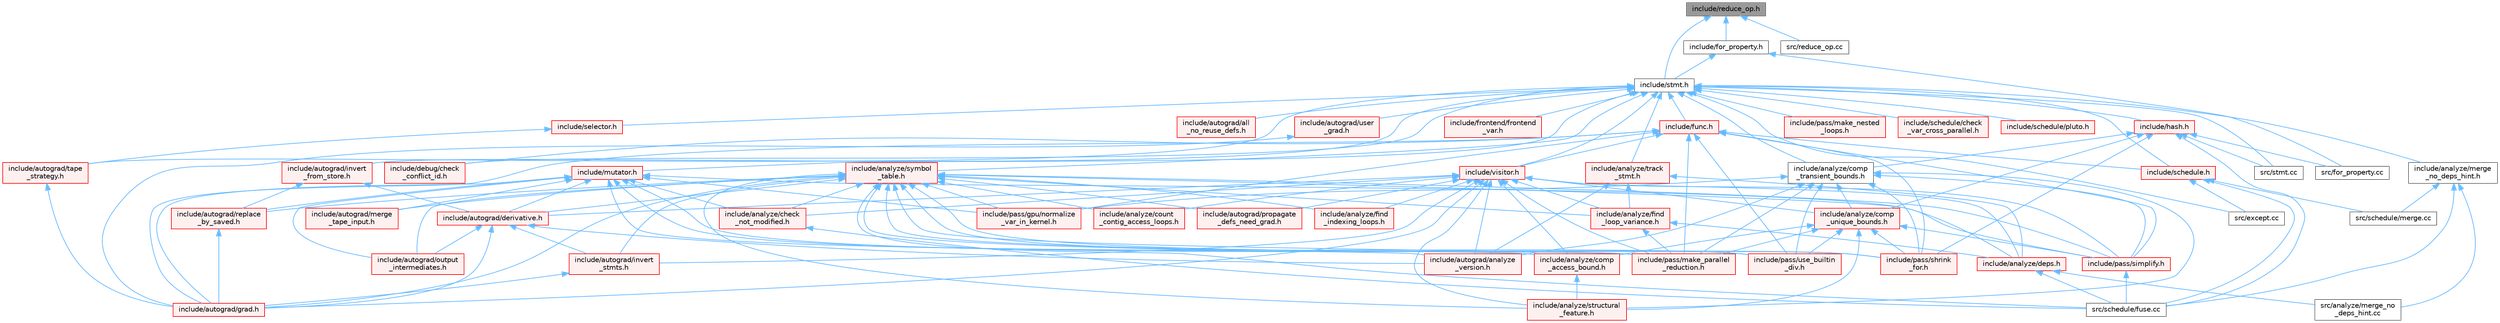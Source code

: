digraph "include/reduce_op.h"
{
 // LATEX_PDF_SIZE
  bgcolor="transparent";
  edge [fontname=Helvetica,fontsize=10,labelfontname=Helvetica,labelfontsize=10];
  node [fontname=Helvetica,fontsize=10,shape=box,height=0.2,width=0.4];
  Node1 [label="include/reduce_op.h",height=0.2,width=0.4,color="gray40", fillcolor="grey60", style="filled", fontcolor="black",tooltip=" "];
  Node1 -> Node2 [dir="back",color="steelblue1",style="solid"];
  Node2 [label="include/for_property.h",height=0.2,width=0.4,color="grey40", fillcolor="white", style="filled",URL="$for__property_8h.html",tooltip=" "];
  Node2 -> Node3 [dir="back",color="steelblue1",style="solid"];
  Node3 [label="include/stmt.h",height=0.2,width=0.4,color="grey40", fillcolor="white", style="filled",URL="$stmt_8h.html",tooltip=" "];
  Node3 -> Node4 [dir="back",color="steelblue1",style="solid"];
  Node4 [label="include/analyze/comp\l_transient_bounds.h",height=0.2,width=0.4,color="grey40", fillcolor="white", style="filled",URL="$comp__transient__bounds_8h.html",tooltip=" "];
  Node4 -> Node5 [dir="back",color="steelblue1",style="solid"];
  Node5 [label="include/analyze/comp\l_unique_bounds.h",height=0.2,width=0.4,color="red", fillcolor="#FFF0F0", style="filled",URL="$comp__unique__bounds_8h.html",tooltip=" "];
  Node5 -> Node6 [dir="back",color="steelblue1",style="solid"];
  Node6 [label="include/analyze/comp\l_access_bound.h",height=0.2,width=0.4,color="red", fillcolor="#FFF0F0", style="filled",URL="$comp__access__bound_8h.html",tooltip=" "];
  Node6 -> Node7 [dir="back",color="steelblue1",style="solid"];
  Node7 [label="include/analyze/structural\l_feature.h",height=0.2,width=0.4,color="red", fillcolor="#FFF0F0", style="filled",URL="$structural__feature_8h.html",tooltip=" "];
  Node5 -> Node7 [dir="back",color="steelblue1",style="solid"];
  Node5 -> Node17 [dir="back",color="steelblue1",style="solid"];
  Node17 [label="include/pass/make_parallel\l_reduction.h",height=0.2,width=0.4,color="red", fillcolor="#FFF0F0", style="filled",URL="$make__parallel__reduction_8h.html",tooltip=" "];
  Node5 -> Node23 [dir="back",color="steelblue1",style="solid"];
  Node23 [label="include/pass/shrink\l_for.h",height=0.2,width=0.4,color="red", fillcolor="#FFF0F0", style="filled",URL="$shrink__for_8h.html",tooltip=" "];
  Node5 -> Node25 [dir="back",color="steelblue1",style="solid"];
  Node25 [label="include/pass/simplify.h",height=0.2,width=0.4,color="red", fillcolor="#FFF0F0", style="filled",URL="$simplify_8h.html",tooltip=" "];
  Node25 -> Node14 [dir="back",color="steelblue1",style="solid"];
  Node14 [label="src/schedule/fuse.cc",height=0.2,width=0.4,color="grey40", fillcolor="white", style="filled",URL="$fuse_8cc.html",tooltip=" "];
  Node5 -> Node40 [dir="back",color="steelblue1",style="solid"];
  Node40 [label="include/pass/use_builtin\l_div.h",height=0.2,width=0.4,color="red", fillcolor="#FFF0F0", style="filled",URL="$use__builtin__div_8h.html",tooltip=" "];
  Node4 -> Node7 [dir="back",color="steelblue1",style="solid"];
  Node4 -> Node44 [dir="back",color="steelblue1",style="solid"];
  Node44 [label="include/autograd/analyze\l_version.h",height=0.2,width=0.4,color="red", fillcolor="#FFF0F0", style="filled",URL="$analyze__version_8h.html",tooltip=" "];
  Node4 -> Node46 [dir="back",color="steelblue1",style="solid"];
  Node46 [label="include/pass/gpu/normalize\l_var_in_kernel.h",height=0.2,width=0.4,color="red", fillcolor="#FFF0F0", style="filled",URL="$normalize__var__in__kernel_8h.html",tooltip=" "];
  Node4 -> Node17 [dir="back",color="steelblue1",style="solid"];
  Node4 -> Node23 [dir="back",color="steelblue1",style="solid"];
  Node4 -> Node25 [dir="back",color="steelblue1",style="solid"];
  Node4 -> Node40 [dir="back",color="steelblue1",style="solid"];
  Node3 -> Node47 [dir="back",color="steelblue1",style="solid"];
  Node47 [label="include/analyze/merge\l_no_deps_hint.h",height=0.2,width=0.4,color="grey40", fillcolor="white", style="filled",URL="$merge__no__deps__hint_8h.html",tooltip=" "];
  Node47 -> Node48 [dir="back",color="steelblue1",style="solid"];
  Node48 [label="src/analyze/merge_no\l_deps_hint.cc",height=0.2,width=0.4,color="grey40", fillcolor="white", style="filled",URL="$merge__no__deps__hint_8cc.html",tooltip=" "];
  Node47 -> Node14 [dir="back",color="steelblue1",style="solid"];
  Node47 -> Node49 [dir="back",color="steelblue1",style="solid"];
  Node49 [label="src/schedule/merge.cc",height=0.2,width=0.4,color="grey40", fillcolor="white", style="filled",URL="$merge_8cc.html",tooltip=" "];
  Node3 -> Node50 [dir="back",color="steelblue1",style="solid"];
  Node50 [label="include/analyze/symbol\l_table.h",height=0.2,width=0.4,color="red", fillcolor="#FFF0F0", style="filled",URL="$symbol__table_8h.html",tooltip=" "];
  Node50 -> Node51 [dir="back",color="steelblue1",style="solid"];
  Node51 [label="include/analyze/check\l_not_modified.h",height=0.2,width=0.4,color="red", fillcolor="#FFF0F0", style="filled",URL="$check__not__modified_8h.html",tooltip=" "];
  Node51 -> Node14 [dir="back",color="steelblue1",style="solid"];
  Node50 -> Node6 [dir="back",color="steelblue1",style="solid"];
  Node50 -> Node56 [dir="back",color="steelblue1",style="solid"];
  Node56 [label="include/analyze/count\l_contig_access_loops.h",height=0.2,width=0.4,color="red", fillcolor="#FFF0F0", style="filled",URL="$count__contig__access__loops_8h.html",tooltip=" "];
  Node50 -> Node58 [dir="back",color="steelblue1",style="solid"];
  Node58 [label="include/analyze/deps.h",height=0.2,width=0.4,color="red", fillcolor="#FFF0F0", style="filled",URL="$deps_8h.html",tooltip=" "];
  Node58 -> Node48 [dir="back",color="steelblue1",style="solid"];
  Node58 -> Node14 [dir="back",color="steelblue1",style="solid"];
  Node50 -> Node76 [dir="back",color="steelblue1",style="solid"];
  Node76 [label="include/analyze/find\l_indexing_loops.h",height=0.2,width=0.4,color="red", fillcolor="#FFF0F0", style="filled",URL="$find__indexing__loops_8h.html",tooltip=" "];
  Node50 -> Node79 [dir="back",color="steelblue1",style="solid"];
  Node79 [label="include/analyze/find\l_loop_variance.h",height=0.2,width=0.4,color="red", fillcolor="#FFF0F0", style="filled",URL="$find__loop__variance_8h.html",tooltip=" "];
  Node79 -> Node58 [dir="back",color="steelblue1",style="solid"];
  Node79 -> Node17 [dir="back",color="steelblue1",style="solid"];
  Node50 -> Node7 [dir="back",color="steelblue1",style="solid"];
  Node50 -> Node44 [dir="back",color="steelblue1",style="solid"];
  Node50 -> Node85 [dir="back",color="steelblue1",style="solid"];
  Node85 [label="include/autograd/derivative.h",height=0.2,width=0.4,color="red", fillcolor="#FFF0F0", style="filled",URL="$derivative_8h.html",tooltip=" "];
  Node85 -> Node44 [dir="back",color="steelblue1",style="solid"];
  Node85 -> Node87 [dir="back",color="steelblue1",style="solid"];
  Node87 [label="include/autograd/grad.h",height=0.2,width=0.4,color="red", fillcolor="#FFF0F0", style="filled",URL="$grad_8h.html",tooltip=" "];
  Node85 -> Node88 [dir="back",color="steelblue1",style="solid"];
  Node88 [label="include/autograd/invert\l_stmts.h",height=0.2,width=0.4,color="red", fillcolor="#FFF0F0", style="filled",URL="$invert__stmts_8h.html",tooltip=" "];
  Node88 -> Node87 [dir="back",color="steelblue1",style="solid"];
  Node85 -> Node89 [dir="back",color="steelblue1",style="solid"];
  Node89 [label="include/autograd/output\l_intermediates.h",height=0.2,width=0.4,color="red", fillcolor="#FFF0F0", style="filled",URL="$output__intermediates_8h.html",tooltip=" "];
  Node50 -> Node87 [dir="back",color="steelblue1",style="solid"];
  Node50 -> Node88 [dir="back",color="steelblue1",style="solid"];
  Node50 -> Node91 [dir="back",color="steelblue1",style="solid"];
  Node91 [label="include/autograd/merge\l_tape_input.h",height=0.2,width=0.4,color="red", fillcolor="#FFF0F0", style="filled",URL="$merge__tape__input_8h.html",tooltip=" "];
  Node50 -> Node89 [dir="back",color="steelblue1",style="solid"];
  Node50 -> Node93 [dir="back",color="steelblue1",style="solid"];
  Node93 [label="include/autograd/propagate\l_defs_need_grad.h",height=0.2,width=0.4,color="red", fillcolor="#FFF0F0", style="filled",URL="$propagate__defs__need__grad_8h.html",tooltip=" "];
  Node50 -> Node95 [dir="back",color="steelblue1",style="solid"];
  Node95 [label="include/autograd/replace\l_by_saved.h",height=0.2,width=0.4,color="red", fillcolor="#FFF0F0", style="filled",URL="$replace__by__saved_8h.html",tooltip=" "];
  Node95 -> Node87 [dir="back",color="steelblue1",style="solid"];
  Node50 -> Node46 [dir="back",color="steelblue1",style="solid"];
  Node50 -> Node17 [dir="back",color="steelblue1",style="solid"];
  Node50 -> Node23 [dir="back",color="steelblue1",style="solid"];
  Node50 -> Node25 [dir="back",color="steelblue1",style="solid"];
  Node50 -> Node40 [dir="back",color="steelblue1",style="solid"];
  Node50 -> Node14 [dir="back",color="steelblue1",style="solid"];
  Node3 -> Node145 [dir="back",color="steelblue1",style="solid"];
  Node145 [label="include/analyze/track\l_stmt.h",height=0.2,width=0.4,color="red", fillcolor="#FFF0F0", style="filled",URL="$track__stmt_8h.html",tooltip=" "];
  Node145 -> Node58 [dir="back",color="steelblue1",style="solid"];
  Node145 -> Node79 [dir="back",color="steelblue1",style="solid"];
  Node145 -> Node44 [dir="back",color="steelblue1",style="solid"];
  Node3 -> Node147 [dir="back",color="steelblue1",style="solid"];
  Node147 [label="include/autograd/all\l_no_reuse_defs.h",height=0.2,width=0.4,color="red", fillcolor="#FFF0F0", style="filled",URL="$all__no__reuse__defs_8h.html",tooltip=" "];
  Node3 -> Node149 [dir="back",color="steelblue1",style="solid"];
  Node149 [label="include/autograd/invert\l_from_store.h",height=0.2,width=0.4,color="red", fillcolor="#FFF0F0", style="filled",URL="$invert__from__store_8h.html",tooltip=" "];
  Node149 -> Node85 [dir="back",color="steelblue1",style="solid"];
  Node149 -> Node95 [dir="back",color="steelblue1",style="solid"];
  Node3 -> Node151 [dir="back",color="steelblue1",style="solid"];
  Node151 [label="include/autograd/tape\l_strategy.h",height=0.2,width=0.4,color="red", fillcolor="#FFF0F0", style="filled",URL="$tape__strategy_8h.html",tooltip=" "];
  Node151 -> Node87 [dir="back",color="steelblue1",style="solid"];
  Node3 -> Node152 [dir="back",color="steelblue1",style="solid"];
  Node152 [label="include/autograd/user\l_grad.h",height=0.2,width=0.4,color="red", fillcolor="#FFF0F0", style="filled",URL="$user__grad_8h.html",tooltip=" "];
  Node152 -> Node87 [dir="back",color="steelblue1",style="solid"];
  Node3 -> Node154 [dir="back",color="steelblue1",style="solid"];
  Node154 [label="include/debug/check\l_conflict_id.h",height=0.2,width=0.4,color="red", fillcolor="#FFF0F0", style="filled",URL="$check__conflict__id_8h.html",tooltip=" "];
  Node3 -> Node156 [dir="back",color="steelblue1",style="solid"];
  Node156 [label="include/frontend/frontend\l_var.h",height=0.2,width=0.4,color="red", fillcolor="#FFF0F0", style="filled",URL="$frontend__var_8h.html",tooltip=" "];
  Node3 -> Node158 [dir="back",color="steelblue1",style="solid"];
  Node158 [label="include/func.h",height=0.2,width=0.4,color="red", fillcolor="#FFF0F0", style="filled",URL="$func_8h.html",tooltip=" "];
  Node158 -> Node87 [dir="back",color="steelblue1",style="solid"];
  Node158 -> Node154 [dir="back",color="steelblue1",style="solid"];
  Node158 -> Node46 [dir="back",color="steelblue1",style="solid"];
  Node158 -> Node17 [dir="back",color="steelblue1",style="solid"];
  Node158 -> Node23 [dir="back",color="steelblue1",style="solid"];
  Node158 -> Node25 [dir="back",color="steelblue1",style="solid"];
  Node158 -> Node40 [dir="back",color="steelblue1",style="solid"];
  Node158 -> Node128 [dir="back",color="steelblue1",style="solid"];
  Node128 [label="include/schedule.h",height=0.2,width=0.4,color="red", fillcolor="#FFF0F0", style="filled",URL="$schedule_8h.html",tooltip=" "];
  Node128 -> Node129 [dir="back",color="steelblue1",style="solid"];
  Node129 [label="src/except.cc",height=0.2,width=0.4,color="grey40", fillcolor="white", style="filled",URL="$except_8cc.html",tooltip=" "];
  Node128 -> Node14 [dir="back",color="steelblue1",style="solid"];
  Node128 -> Node49 [dir="back",color="steelblue1",style="solid"];
  Node158 -> Node193 [dir="back",color="steelblue1",style="solid"];
  Node193 [label="include/visitor.h",height=0.2,width=0.4,color="red", fillcolor="#FFF0F0", style="filled",URL="$visitor_8h.html",tooltip=" "];
  Node193 -> Node51 [dir="back",color="steelblue1",style="solid"];
  Node193 -> Node6 [dir="back",color="steelblue1",style="solid"];
  Node193 -> Node5 [dir="back",color="steelblue1",style="solid"];
  Node193 -> Node56 [dir="back",color="steelblue1",style="solid"];
  Node193 -> Node58 [dir="back",color="steelblue1",style="solid"];
  Node193 -> Node76 [dir="back",color="steelblue1",style="solid"];
  Node193 -> Node79 [dir="back",color="steelblue1",style="solid"];
  Node193 -> Node7 [dir="back",color="steelblue1",style="solid"];
  Node193 -> Node44 [dir="back",color="steelblue1",style="solid"];
  Node193 -> Node85 [dir="back",color="steelblue1",style="solid"];
  Node193 -> Node87 [dir="back",color="steelblue1",style="solid"];
  Node193 -> Node88 [dir="back",color="steelblue1",style="solid"];
  Node193 -> Node93 [dir="back",color="steelblue1",style="solid"];
  Node193 -> Node17 [dir="back",color="steelblue1",style="solid"];
  Node193 -> Node25 [dir="back",color="steelblue1",style="solid"];
  Node3 -> Node204 [dir="back",color="steelblue1",style="solid"];
  Node204 [label="include/hash.h",height=0.2,width=0.4,color="red", fillcolor="#FFF0F0", style="filled",URL="$hash_8h.html",tooltip=" "];
  Node204 -> Node4 [dir="back",color="steelblue1",style="solid"];
  Node204 -> Node5 [dir="back",color="steelblue1",style="solid"];
  Node204 -> Node23 [dir="back",color="steelblue1",style="solid"];
  Node204 -> Node211 [dir="back",color="steelblue1",style="solid"];
  Node211 [label="src/for_property.cc",height=0.2,width=0.4,color="grey40", fillcolor="white", style="filled",URL="$for__property_8cc.html",tooltip=" "];
  Node204 -> Node14 [dir="back",color="steelblue1",style="solid"];
  Node204 -> Node215 [dir="back",color="steelblue1",style="solid"];
  Node215 [label="src/stmt.cc",height=0.2,width=0.4,color="grey40", fillcolor="white", style="filled",URL="$stmt_8cc.html",tooltip=" "];
  Node3 -> Node218 [dir="back",color="steelblue1",style="solid"];
  Node218 [label="include/mutator.h",height=0.2,width=0.4,color="red", fillcolor="#FFF0F0", style="filled",URL="$mutator_8h.html",tooltip=" "];
  Node218 -> Node51 [dir="back",color="steelblue1",style="solid"];
  Node218 -> Node85 [dir="back",color="steelblue1",style="solid"];
  Node218 -> Node87 [dir="back",color="steelblue1",style="solid"];
  Node218 -> Node91 [dir="back",color="steelblue1",style="solid"];
  Node218 -> Node89 [dir="back",color="steelblue1",style="solid"];
  Node218 -> Node95 [dir="back",color="steelblue1",style="solid"];
  Node218 -> Node46 [dir="back",color="steelblue1",style="solid"];
  Node218 -> Node17 [dir="back",color="steelblue1",style="solid"];
  Node218 -> Node23 [dir="back",color="steelblue1",style="solid"];
  Node218 -> Node25 [dir="back",color="steelblue1",style="solid"];
  Node218 -> Node40 [dir="back",color="steelblue1",style="solid"];
  Node3 -> Node235 [dir="back",color="steelblue1",style="solid"];
  Node235 [label="include/pass/make_nested\l_loops.h",height=0.2,width=0.4,color="red", fillcolor="#FFF0F0", style="filled",URL="$make__nested__loops_8h.html",tooltip=" "];
  Node3 -> Node128 [dir="back",color="steelblue1",style="solid"];
  Node3 -> Node236 [dir="back",color="steelblue1",style="solid"];
  Node236 [label="include/schedule/check\l_var_cross_parallel.h",height=0.2,width=0.4,color="red", fillcolor="#FFF0F0", style="filled",URL="$check__var__cross__parallel_8h.html",tooltip=" "];
  Node3 -> Node237 [dir="back",color="steelblue1",style="solid"];
  Node237 [label="include/schedule/pluto.h",height=0.2,width=0.4,color="red", fillcolor="#FFF0F0", style="filled",URL="$pluto_8h.html",tooltip=" "];
  Node3 -> Node238 [dir="back",color="steelblue1",style="solid"];
  Node238 [label="include/selector.h",height=0.2,width=0.4,color="red", fillcolor="#FFF0F0", style="filled",URL="$selector_8h.html",tooltip=" "];
  Node238 -> Node151 [dir="back",color="steelblue1",style="solid"];
  Node3 -> Node193 [dir="back",color="steelblue1",style="solid"];
  Node3 -> Node129 [dir="back",color="steelblue1",style="solid"];
  Node3 -> Node215 [dir="back",color="steelblue1",style="solid"];
  Node2 -> Node211 [dir="back",color="steelblue1",style="solid"];
  Node1 -> Node3 [dir="back",color="steelblue1",style="solid"];
  Node1 -> Node240 [dir="back",color="steelblue1",style="solid"];
  Node240 [label="src/reduce_op.cc",height=0.2,width=0.4,color="grey40", fillcolor="white", style="filled",URL="$reduce__op_8cc.html",tooltip=" "];
}

